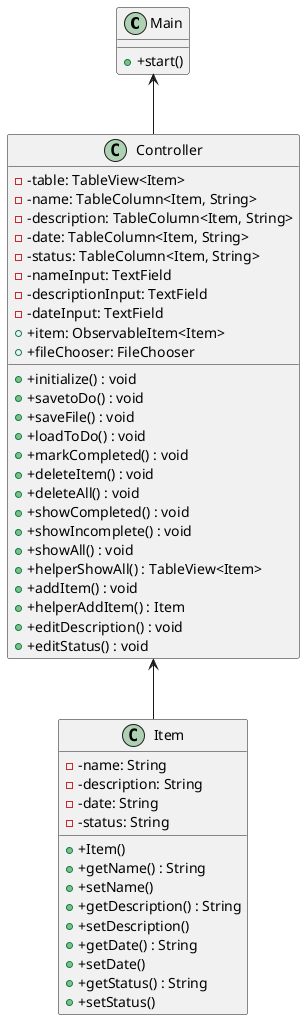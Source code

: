 @startuml
'https://plantuml.com/sequence-diagram

Class Main
{
    + +start()

}

Class Item
{
    - -name: String
    - -description: String
    - -date: String
    - -status: String

    + +Item()
    + +getName() : String
    + +setName()
    + +getDescription() : String
    + +setDescription()
    + +getDate() : String
    + +setDate()
    + +getStatus() : String
    + +setStatus()
}

Class Controller
{
    - -table: TableView<Item>
    - -name: TableColumn<Item, String>
    - -description: TableColumn<Item, String>
    - -date: TableColumn<Item, String>
    - -status: TableColumn<Item, String>
    - -nameInput: TextField
    - -descriptionInput: TextField
    - -dateInput: TextField
    + +item: ObservableItem<Item>
    + +fileChooser: FileChooser

    + +initialize() : void
    + +savetoDo() : void
    + +saveFile() : void
    + +loadToDo() : void
    + +markCompleted() : void
    + +deleteItem() : void
    + +deleteAll() : void
    + +showCompleted() : void
    + +showIncomplete() : void
    + +showAll() : void
    + +helperShowAll() : TableView<Item>
    + +addItem() : void
    + +helperAddItem() : Item
    + +editDescription() : void
    + +editStatus() : void
}

Controller <-- Item
Main <-- Controller
@enduml